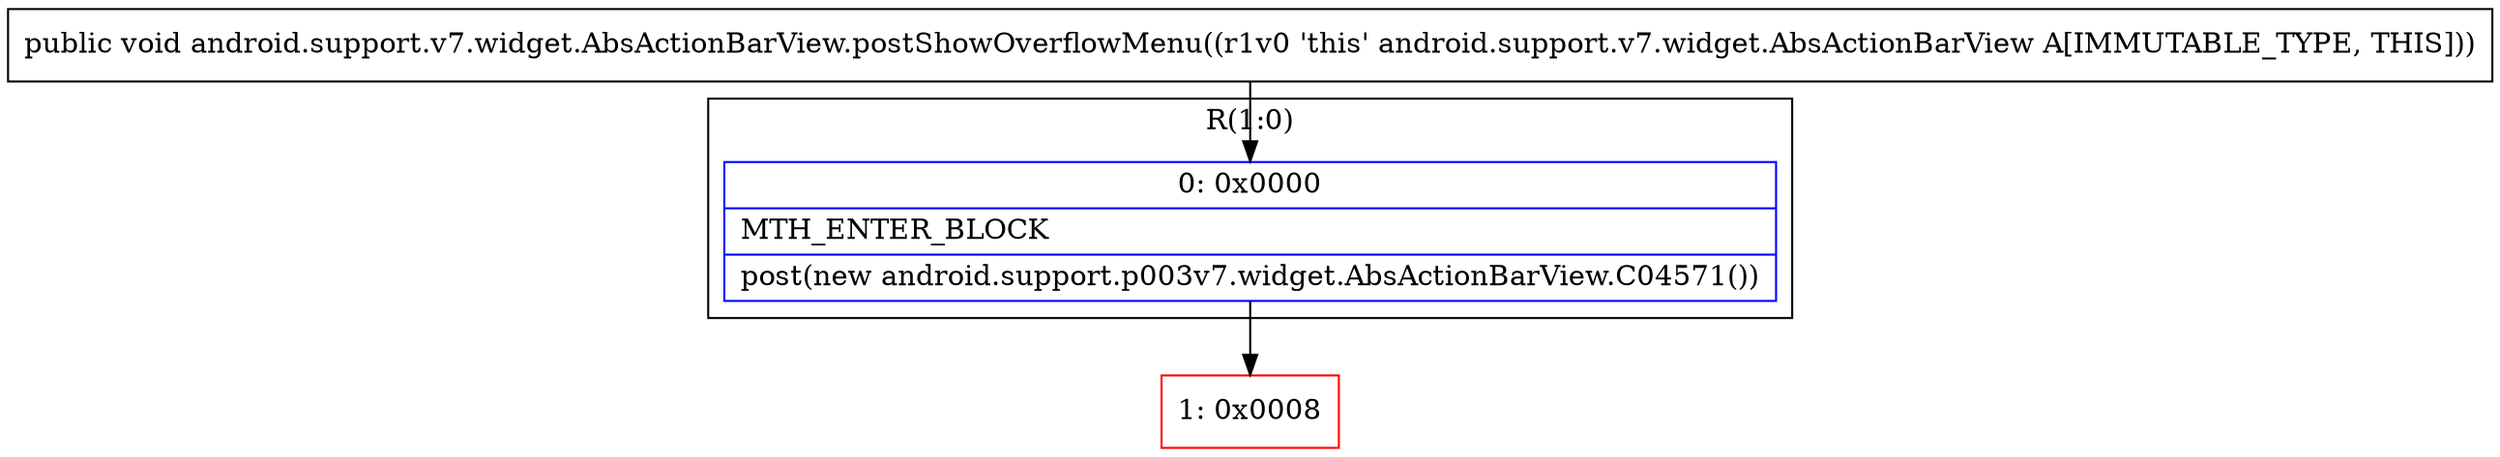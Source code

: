 digraph "CFG forandroid.support.v7.widget.AbsActionBarView.postShowOverflowMenu()V" {
subgraph cluster_Region_1355238820 {
label = "R(1:0)";
node [shape=record,color=blue];
Node_0 [shape=record,label="{0\:\ 0x0000|MTH_ENTER_BLOCK\l|post(new android.support.p003v7.widget.AbsActionBarView.C04571())\l}"];
}
Node_1 [shape=record,color=red,label="{1\:\ 0x0008}"];
MethodNode[shape=record,label="{public void android.support.v7.widget.AbsActionBarView.postShowOverflowMenu((r1v0 'this' android.support.v7.widget.AbsActionBarView A[IMMUTABLE_TYPE, THIS])) }"];
MethodNode -> Node_0;
Node_0 -> Node_1;
}

